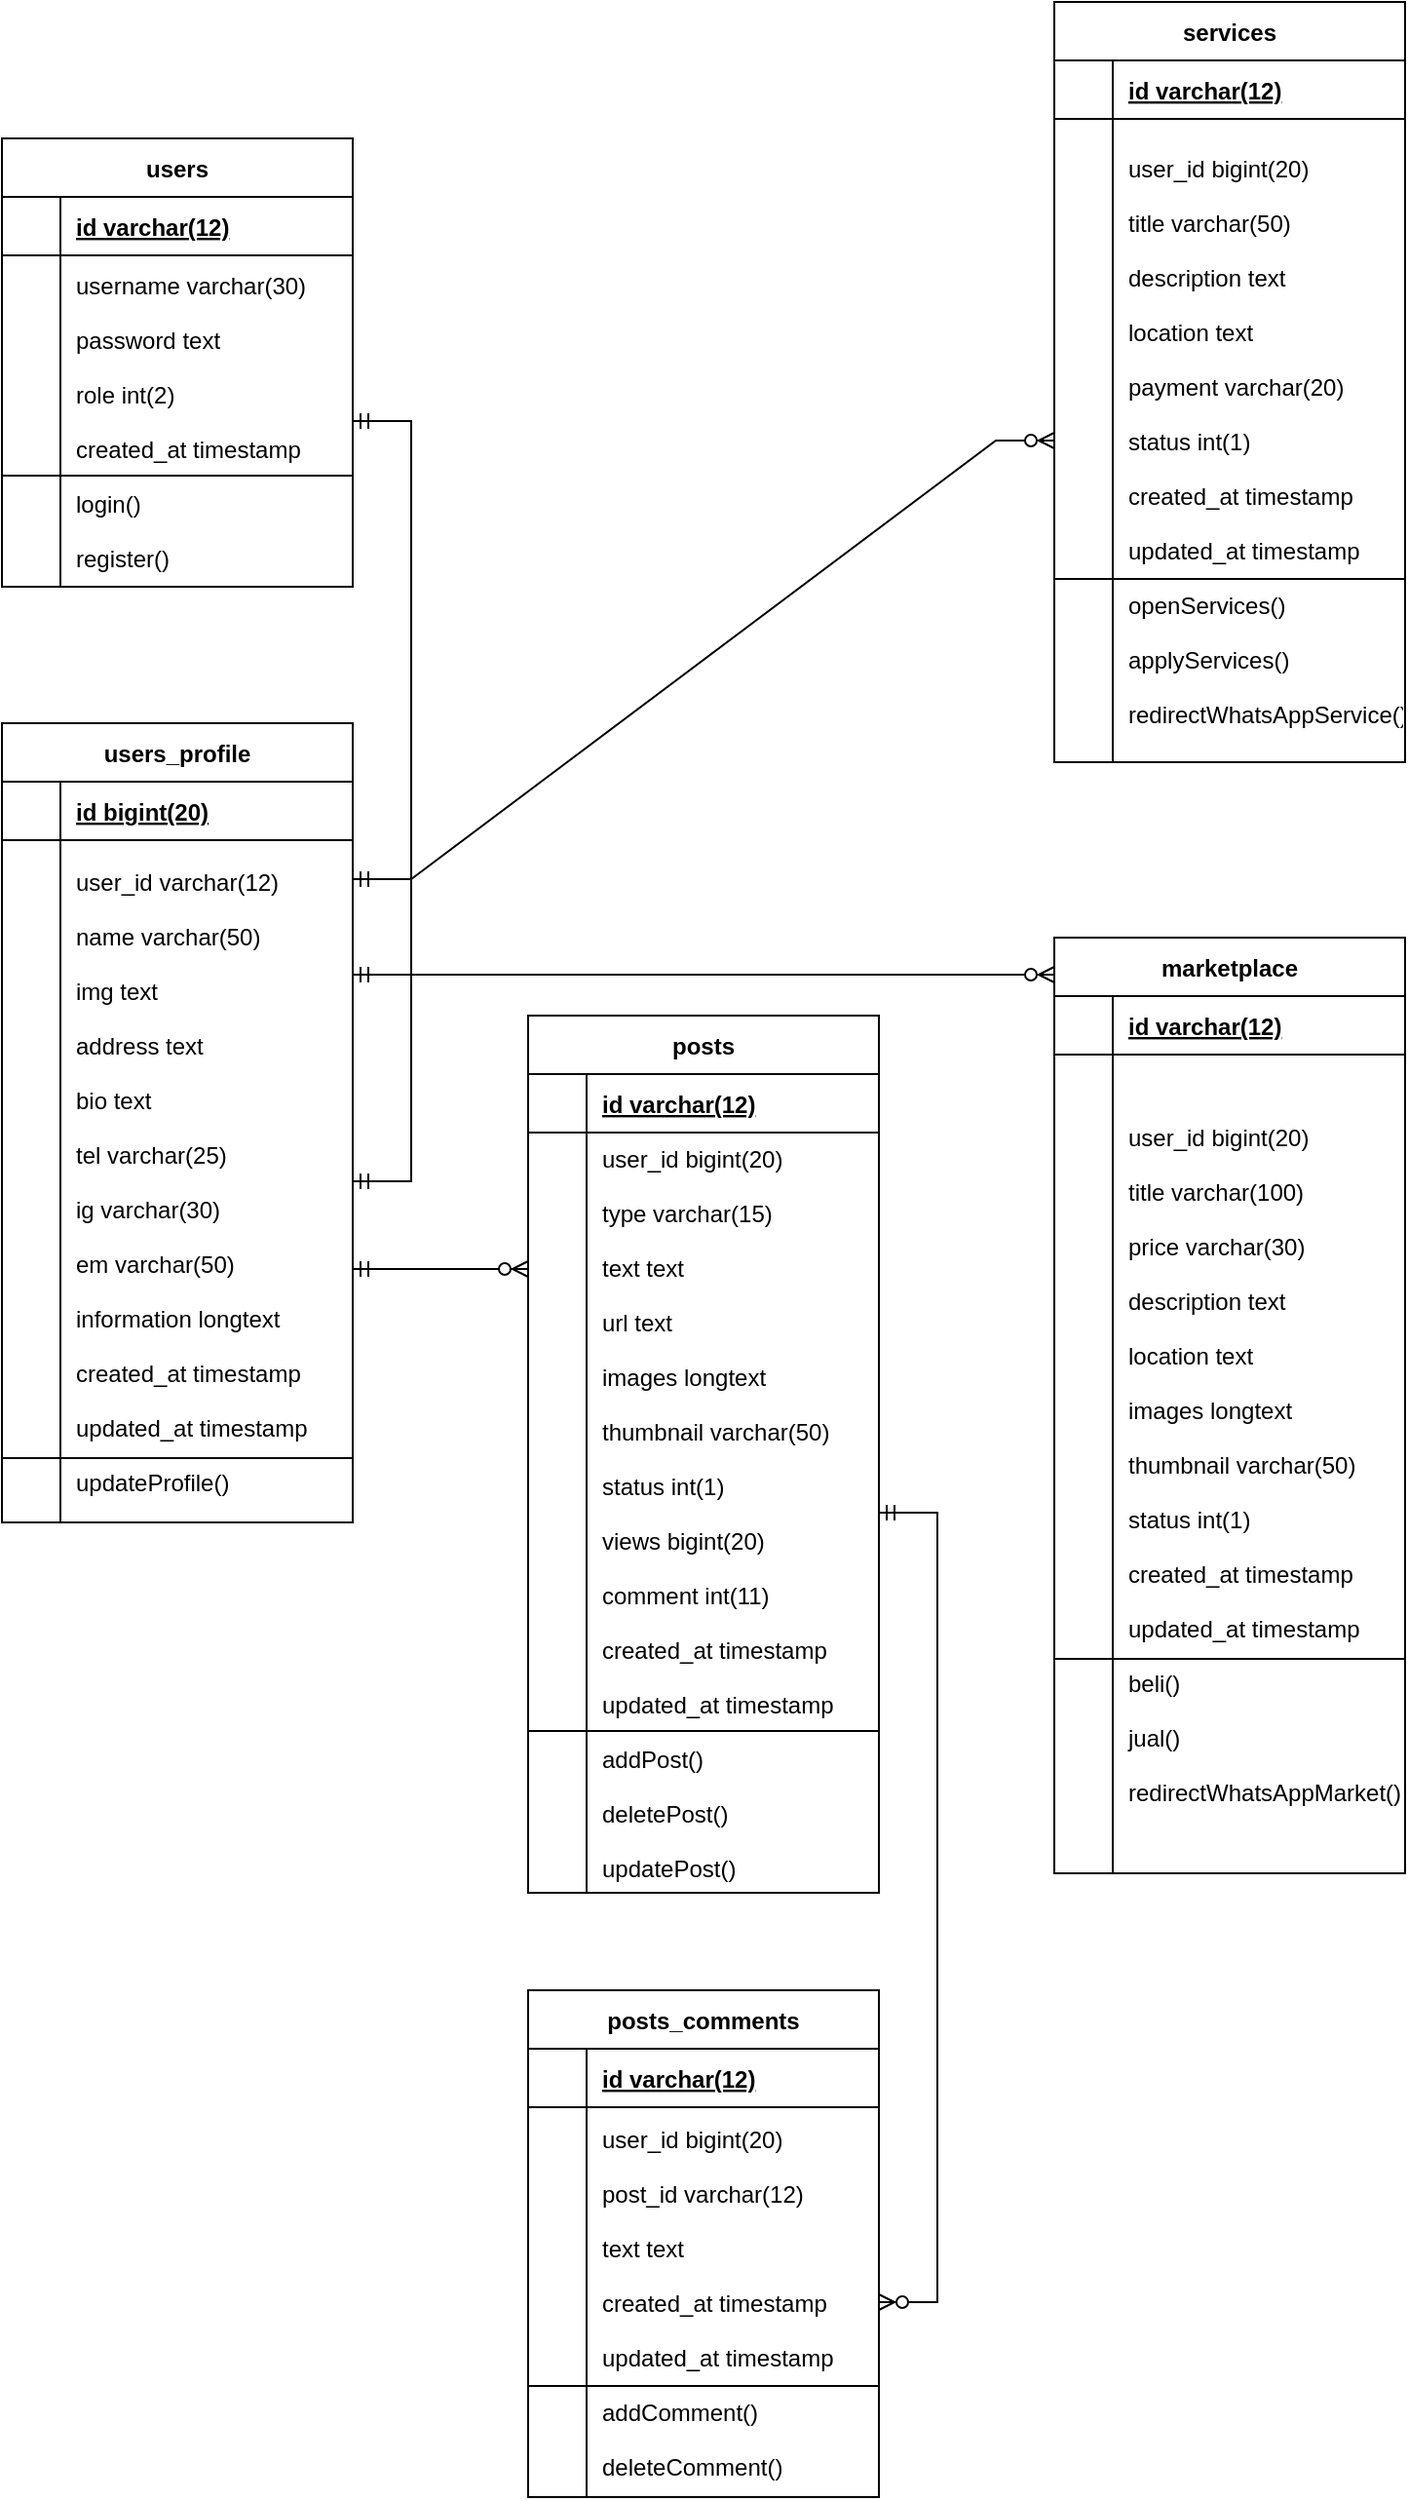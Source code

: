 <mxfile version="20.0.3" type="github">
  <diagram id="ZO3EFKfAlkieTS0eKDmI" name="Page-1">
    <mxGraphModel dx="782" dy="1629" grid="1" gridSize="10" guides="1" tooltips="1" connect="1" arrows="1" fold="1" page="1" pageScale="1" pageWidth="827" pageHeight="1169" math="0" shadow="0">
      <root>
        <mxCell id="0" />
        <mxCell id="1" parent="0" />
        <mxCell id="HfNDsVtk481CN_nXI6_j-1" value="users" style="shape=table;startSize=30;container=1;collapsible=1;childLayout=tableLayout;fixedRows=1;rowLines=0;fontStyle=1;align=center;resizeLast=1;" parent="1" vertex="1">
          <mxGeometry x="50" y="-60" width="180" height="230" as="geometry" />
        </mxCell>
        <mxCell id="HfNDsVtk481CN_nXI6_j-2" value="" style="shape=tableRow;horizontal=0;startSize=0;swimlaneHead=0;swimlaneBody=0;fillColor=none;collapsible=0;dropTarget=0;points=[[0,0.5],[1,0.5]];portConstraint=eastwest;top=0;left=0;right=0;bottom=1;" parent="HfNDsVtk481CN_nXI6_j-1" vertex="1">
          <mxGeometry y="30" width="180" height="30" as="geometry" />
        </mxCell>
        <mxCell id="HfNDsVtk481CN_nXI6_j-3" value="" style="shape=partialRectangle;connectable=0;fillColor=none;top=0;left=0;bottom=0;right=0;fontStyle=1;overflow=hidden;" parent="HfNDsVtk481CN_nXI6_j-2" vertex="1">
          <mxGeometry width="30" height="30" as="geometry">
            <mxRectangle width="30" height="30" as="alternateBounds" />
          </mxGeometry>
        </mxCell>
        <mxCell id="HfNDsVtk481CN_nXI6_j-4" value="id varchar(12)" style="shape=partialRectangle;connectable=0;fillColor=none;top=0;left=0;bottom=0;right=0;align=left;spacingLeft=6;fontStyle=5;overflow=hidden;" parent="HfNDsVtk481CN_nXI6_j-2" vertex="1">
          <mxGeometry x="30" width="150" height="30" as="geometry">
            <mxRectangle width="150" height="30" as="alternateBounds" />
          </mxGeometry>
        </mxCell>
        <mxCell id="HfNDsVtk481CN_nXI6_j-5" value="" style="shape=tableRow;horizontal=0;startSize=0;swimlaneHead=0;swimlaneBody=0;fillColor=none;collapsible=0;dropTarget=0;points=[[0,0.5],[1,0.5]];portConstraint=eastwest;top=0;left=0;right=0;bottom=0;" parent="HfNDsVtk481CN_nXI6_j-1" vertex="1">
          <mxGeometry y="60" width="180" height="170" as="geometry" />
        </mxCell>
        <mxCell id="HfNDsVtk481CN_nXI6_j-6" value="" style="shape=partialRectangle;connectable=0;fillColor=none;top=0;left=0;bottom=0;right=0;editable=1;overflow=hidden;" parent="HfNDsVtk481CN_nXI6_j-5" vertex="1">
          <mxGeometry width="30" height="170" as="geometry">
            <mxRectangle width="30" height="170" as="alternateBounds" />
          </mxGeometry>
        </mxCell>
        <mxCell id="HfNDsVtk481CN_nXI6_j-7" value="username varchar(30)&#xa;&#xa;password text&#xa;&#xa;role int(2)&#xa;&#xa;created_at timestamp&#xa;&#xa;login()&#xa;&#xa;register()" style="shape=partialRectangle;connectable=0;fillColor=none;top=0;left=0;bottom=0;right=0;align=left;spacingLeft=6;overflow=hidden;" parent="HfNDsVtk481CN_nXI6_j-5" vertex="1">
          <mxGeometry x="30" width="150" height="170" as="geometry">
            <mxRectangle width="150" height="170" as="alternateBounds" />
          </mxGeometry>
        </mxCell>
        <mxCell id="HfNDsVtk481CN_nXI6_j-14" value="users_profile" style="shape=table;startSize=30;container=1;collapsible=1;childLayout=tableLayout;fixedRows=1;rowLines=0;fontStyle=1;align=center;resizeLast=1;" parent="1" vertex="1">
          <mxGeometry x="50" y="240" width="180" height="410" as="geometry" />
        </mxCell>
        <mxCell id="HfNDsVtk481CN_nXI6_j-15" value="" style="shape=tableRow;horizontal=0;startSize=0;swimlaneHead=0;swimlaneBody=0;fillColor=none;collapsible=0;dropTarget=0;points=[[0,0.5],[1,0.5]];portConstraint=eastwest;top=0;left=0;right=0;bottom=1;" parent="HfNDsVtk481CN_nXI6_j-14" vertex="1">
          <mxGeometry y="30" width="180" height="30" as="geometry" />
        </mxCell>
        <mxCell id="HfNDsVtk481CN_nXI6_j-16" value="" style="shape=partialRectangle;connectable=0;fillColor=none;top=0;left=0;bottom=0;right=0;fontStyle=1;overflow=hidden;" parent="HfNDsVtk481CN_nXI6_j-15" vertex="1">
          <mxGeometry width="30" height="30" as="geometry">
            <mxRectangle width="30" height="30" as="alternateBounds" />
          </mxGeometry>
        </mxCell>
        <mxCell id="HfNDsVtk481CN_nXI6_j-17" value="id bigint(20)" style="shape=partialRectangle;connectable=0;fillColor=none;top=0;left=0;bottom=0;right=0;align=left;spacingLeft=6;fontStyle=5;overflow=hidden;" parent="HfNDsVtk481CN_nXI6_j-15" vertex="1">
          <mxGeometry x="30" width="150" height="30" as="geometry">
            <mxRectangle width="150" height="30" as="alternateBounds" />
          </mxGeometry>
        </mxCell>
        <mxCell id="HfNDsVtk481CN_nXI6_j-18" value="" style="shape=tableRow;horizontal=0;startSize=0;swimlaneHead=0;swimlaneBody=0;fillColor=none;collapsible=0;dropTarget=0;points=[[0,0.5],[1,0.5]];portConstraint=eastwest;top=0;left=0;right=0;bottom=0;" parent="HfNDsVtk481CN_nXI6_j-14" vertex="1">
          <mxGeometry y="60" width="180" height="350" as="geometry" />
        </mxCell>
        <mxCell id="HfNDsVtk481CN_nXI6_j-19" value="" style="shape=partialRectangle;connectable=0;fillColor=none;top=0;left=0;bottom=0;right=0;editable=1;overflow=hidden;" parent="HfNDsVtk481CN_nXI6_j-18" vertex="1">
          <mxGeometry width="30" height="350" as="geometry">
            <mxRectangle width="30" height="350" as="alternateBounds" />
          </mxGeometry>
        </mxCell>
        <mxCell id="HfNDsVtk481CN_nXI6_j-20" value="user_id varchar(12)&#xa;&#xa;name varchar(50)&#xa;&#xa;img text&#xa;&#xa;address text&#xa;&#xa;bio text&#xa;&#xa;tel varchar(25)&#xa;&#xa;ig varchar(30)&#xa;&#xa;em varchar(50)&#xa;&#xa;information longtext&#xa;&#xa;created_at timestamp&#xa;&#xa;updated_at timestamp&#xa;&#xa;updateProfile()" style="shape=partialRectangle;connectable=0;fillColor=none;top=0;left=0;bottom=0;right=0;align=left;spacingLeft=6;overflow=hidden;" parent="HfNDsVtk481CN_nXI6_j-18" vertex="1">
          <mxGeometry x="30" width="150" height="350" as="geometry">
            <mxRectangle width="150" height="350" as="alternateBounds" />
          </mxGeometry>
        </mxCell>
        <mxCell id="HfNDsVtk481CN_nXI6_j-21" value="services" style="shape=table;startSize=30;container=1;collapsible=1;childLayout=tableLayout;fixedRows=1;rowLines=0;fontStyle=1;align=center;resizeLast=1;" parent="1" vertex="1">
          <mxGeometry x="590" y="-130" width="180" height="390" as="geometry" />
        </mxCell>
        <mxCell id="HfNDsVtk481CN_nXI6_j-22" value="" style="shape=tableRow;horizontal=0;startSize=0;swimlaneHead=0;swimlaneBody=0;fillColor=none;collapsible=0;dropTarget=0;points=[[0,0.5],[1,0.5]];portConstraint=eastwest;top=0;left=0;right=0;bottom=1;" parent="HfNDsVtk481CN_nXI6_j-21" vertex="1">
          <mxGeometry y="30" width="180" height="30" as="geometry" />
        </mxCell>
        <mxCell id="HfNDsVtk481CN_nXI6_j-23" value="" style="shape=partialRectangle;connectable=0;fillColor=none;top=0;left=0;bottom=0;right=0;fontStyle=1;overflow=hidden;" parent="HfNDsVtk481CN_nXI6_j-22" vertex="1">
          <mxGeometry width="30" height="30" as="geometry">
            <mxRectangle width="30" height="30" as="alternateBounds" />
          </mxGeometry>
        </mxCell>
        <mxCell id="HfNDsVtk481CN_nXI6_j-24" value="id varchar(12)" style="shape=partialRectangle;connectable=0;fillColor=none;top=0;left=0;bottom=0;right=0;align=left;spacingLeft=6;fontStyle=5;overflow=hidden;" parent="HfNDsVtk481CN_nXI6_j-22" vertex="1">
          <mxGeometry x="30" width="150" height="30" as="geometry">
            <mxRectangle width="150" height="30" as="alternateBounds" />
          </mxGeometry>
        </mxCell>
        <mxCell id="HfNDsVtk481CN_nXI6_j-25" value="" style="shape=tableRow;horizontal=0;startSize=0;swimlaneHead=0;swimlaneBody=0;fillColor=none;collapsible=0;dropTarget=0;points=[[0,0.5],[1,0.5]];portConstraint=eastwest;top=0;left=0;right=0;bottom=0;" parent="HfNDsVtk481CN_nXI6_j-21" vertex="1">
          <mxGeometry y="60" width="180" height="330" as="geometry" />
        </mxCell>
        <mxCell id="HfNDsVtk481CN_nXI6_j-26" value="" style="shape=partialRectangle;connectable=0;fillColor=none;top=0;left=0;bottom=0;right=0;editable=1;overflow=hidden;" parent="HfNDsVtk481CN_nXI6_j-25" vertex="1">
          <mxGeometry width="30" height="330" as="geometry">
            <mxRectangle width="30" height="330" as="alternateBounds" />
          </mxGeometry>
        </mxCell>
        <mxCell id="HfNDsVtk481CN_nXI6_j-27" value="user_id bigint(20)&#xa;&#xa;title varchar(50)&#xa;&#xa;description text&#xa;&#xa;location text&#xa;&#xa;payment varchar(20)&#xa;&#xa;status int(1)&#xa;&#xa;created_at timestamp&#xa;&#xa;updated_at timestamp&#xa;&#xa;openServices()&#xa;&#xa;applyServices()&#xa;&#xa;redirectWhatsAppService()" style="shape=partialRectangle;connectable=0;fillColor=none;top=0;left=0;bottom=0;right=0;align=left;spacingLeft=6;overflow=hidden;" parent="HfNDsVtk481CN_nXI6_j-25" vertex="1">
          <mxGeometry x="30" width="150" height="330" as="geometry">
            <mxRectangle width="150" height="330" as="alternateBounds" />
          </mxGeometry>
        </mxCell>
        <mxCell id="HfNDsVtk481CN_nXI6_j-28" value="marketplace" style="shape=table;startSize=30;container=1;collapsible=1;childLayout=tableLayout;fixedRows=1;rowLines=0;fontStyle=1;align=center;resizeLast=1;" parent="1" vertex="1">
          <mxGeometry x="590" y="350" width="180" height="480" as="geometry" />
        </mxCell>
        <mxCell id="HfNDsVtk481CN_nXI6_j-29" value="" style="shape=tableRow;horizontal=0;startSize=0;swimlaneHead=0;swimlaneBody=0;fillColor=none;collapsible=0;dropTarget=0;points=[[0,0.5],[1,0.5]];portConstraint=eastwest;top=0;left=0;right=0;bottom=1;" parent="HfNDsVtk481CN_nXI6_j-28" vertex="1">
          <mxGeometry y="30" width="180" height="30" as="geometry" />
        </mxCell>
        <mxCell id="HfNDsVtk481CN_nXI6_j-30" value="" style="shape=partialRectangle;connectable=0;fillColor=none;top=0;left=0;bottom=0;right=0;fontStyle=1;overflow=hidden;" parent="HfNDsVtk481CN_nXI6_j-29" vertex="1">
          <mxGeometry width="30" height="30" as="geometry">
            <mxRectangle width="30" height="30" as="alternateBounds" />
          </mxGeometry>
        </mxCell>
        <mxCell id="HfNDsVtk481CN_nXI6_j-31" value="id varchar(12)" style="shape=partialRectangle;connectable=0;fillColor=none;top=0;left=0;bottom=0;right=0;align=left;spacingLeft=6;fontStyle=5;overflow=hidden;" parent="HfNDsVtk481CN_nXI6_j-29" vertex="1">
          <mxGeometry x="30" width="150" height="30" as="geometry">
            <mxRectangle width="150" height="30" as="alternateBounds" />
          </mxGeometry>
        </mxCell>
        <mxCell id="HfNDsVtk481CN_nXI6_j-32" value="" style="shape=tableRow;horizontal=0;startSize=0;swimlaneHead=0;swimlaneBody=0;fillColor=none;collapsible=0;dropTarget=0;points=[[0,0.5],[1,0.5]];portConstraint=eastwest;top=0;left=0;right=0;bottom=0;" parent="HfNDsVtk481CN_nXI6_j-28" vertex="1">
          <mxGeometry y="60" width="180" height="420" as="geometry" />
        </mxCell>
        <mxCell id="HfNDsVtk481CN_nXI6_j-33" value="" style="shape=partialRectangle;connectable=0;fillColor=none;top=0;left=0;bottom=0;right=0;editable=1;overflow=hidden;" parent="HfNDsVtk481CN_nXI6_j-32" vertex="1">
          <mxGeometry width="30" height="420" as="geometry">
            <mxRectangle width="30" height="420" as="alternateBounds" />
          </mxGeometry>
        </mxCell>
        <mxCell id="HfNDsVtk481CN_nXI6_j-34" value="user_id bigint(20)&#xa;&#xa;title varchar(100)&#xa;&#xa;price varchar(30)&#xa;&#xa;description text&#xa;&#xa;location text&#xa;&#xa;images longtext&#xa;&#xa;thumbnail varchar(50)&#xa;&#xa;status int(1)&#xa;&#xa;created_at timestamp&#xa;&#xa;updated_at timestamp&#xa;&#xa;beli()&#xa;&#xa;jual()&#xa;&#xa;redirectWhatsAppMarket()" style="shape=partialRectangle;connectable=0;fillColor=none;top=0;left=0;bottom=0;right=0;align=left;spacingLeft=6;overflow=hidden;" parent="HfNDsVtk481CN_nXI6_j-32" vertex="1">
          <mxGeometry x="30" width="150" height="420" as="geometry">
            <mxRectangle width="150" height="420" as="alternateBounds" />
          </mxGeometry>
        </mxCell>
        <mxCell id="HfNDsVtk481CN_nXI6_j-35" value="posts" style="shape=table;startSize=30;container=1;collapsible=1;childLayout=tableLayout;fixedRows=1;rowLines=0;fontStyle=1;align=center;resizeLast=1;" parent="1" vertex="1">
          <mxGeometry x="320" y="390" width="180" height="450" as="geometry" />
        </mxCell>
        <mxCell id="HfNDsVtk481CN_nXI6_j-36" value="" style="shape=tableRow;horizontal=0;startSize=0;swimlaneHead=0;swimlaneBody=0;fillColor=none;collapsible=0;dropTarget=0;points=[[0,0.5],[1,0.5]];portConstraint=eastwest;top=0;left=0;right=0;bottom=1;" parent="HfNDsVtk481CN_nXI6_j-35" vertex="1">
          <mxGeometry y="30" width="180" height="30" as="geometry" />
        </mxCell>
        <mxCell id="HfNDsVtk481CN_nXI6_j-37" value="" style="shape=partialRectangle;connectable=0;fillColor=none;top=0;left=0;bottom=0;right=0;fontStyle=1;overflow=hidden;" parent="HfNDsVtk481CN_nXI6_j-36" vertex="1">
          <mxGeometry width="30" height="30" as="geometry">
            <mxRectangle width="30" height="30" as="alternateBounds" />
          </mxGeometry>
        </mxCell>
        <mxCell id="HfNDsVtk481CN_nXI6_j-38" value="id varchar(12)" style="shape=partialRectangle;connectable=0;fillColor=none;top=0;left=0;bottom=0;right=0;align=left;spacingLeft=6;fontStyle=5;overflow=hidden;" parent="HfNDsVtk481CN_nXI6_j-36" vertex="1">
          <mxGeometry x="30" width="150" height="30" as="geometry">
            <mxRectangle width="150" height="30" as="alternateBounds" />
          </mxGeometry>
        </mxCell>
        <mxCell id="HfNDsVtk481CN_nXI6_j-39" value="" style="shape=tableRow;horizontal=0;startSize=0;swimlaneHead=0;swimlaneBody=0;fillColor=none;collapsible=0;dropTarget=0;points=[[0,0.5],[1,0.5]];portConstraint=eastwest;top=0;left=0;right=0;bottom=0;" parent="HfNDsVtk481CN_nXI6_j-35" vertex="1">
          <mxGeometry y="60" width="180" height="390" as="geometry" />
        </mxCell>
        <mxCell id="HfNDsVtk481CN_nXI6_j-40" value="" style="shape=partialRectangle;connectable=0;fillColor=none;top=0;left=0;bottom=0;right=0;editable=1;overflow=hidden;" parent="HfNDsVtk481CN_nXI6_j-39" vertex="1">
          <mxGeometry width="30" height="390" as="geometry">
            <mxRectangle width="30" height="390" as="alternateBounds" />
          </mxGeometry>
        </mxCell>
        <mxCell id="HfNDsVtk481CN_nXI6_j-41" value="user_id bigint(20)&#xa;&#xa;type varchar(15)&#xa;&#xa;text text&#xa;&#xa;url text&#xa;&#xa;images longtext&#xa;&#xa;thumbnail varchar(50)&#xa;&#xa;status int(1)&#xa;&#xa;views bigint(20)&#xa;&#xa;comment int(11)&#xa;&#xa;created_at timestamp&#xa;&#xa;updated_at timestamp&#xa;&#xa;addPost()&#xa;&#xa;deletePost()&#xa;&#xa;updatePost()" style="shape=partialRectangle;connectable=0;fillColor=none;top=0;left=0;bottom=0;right=0;align=left;spacingLeft=6;overflow=hidden;" parent="HfNDsVtk481CN_nXI6_j-39" vertex="1">
          <mxGeometry x="30" width="150" height="390" as="geometry">
            <mxRectangle width="150" height="390" as="alternateBounds" />
          </mxGeometry>
        </mxCell>
        <mxCell id="HfNDsVtk481CN_nXI6_j-49" value="posts_comments" style="shape=table;startSize=30;container=1;collapsible=1;childLayout=tableLayout;fixedRows=1;rowLines=0;fontStyle=1;align=center;resizeLast=1;" parent="1" vertex="1">
          <mxGeometry x="320" y="890" width="180" height="260" as="geometry" />
        </mxCell>
        <mxCell id="HfNDsVtk481CN_nXI6_j-50" value="" style="shape=tableRow;horizontal=0;startSize=0;swimlaneHead=0;swimlaneBody=0;fillColor=none;collapsible=0;dropTarget=0;points=[[0,0.5],[1,0.5]];portConstraint=eastwest;top=0;left=0;right=0;bottom=1;" parent="HfNDsVtk481CN_nXI6_j-49" vertex="1">
          <mxGeometry y="30" width="180" height="30" as="geometry" />
        </mxCell>
        <mxCell id="HfNDsVtk481CN_nXI6_j-51" value="" style="shape=partialRectangle;connectable=0;fillColor=none;top=0;left=0;bottom=0;right=0;fontStyle=1;overflow=hidden;" parent="HfNDsVtk481CN_nXI6_j-50" vertex="1">
          <mxGeometry width="30" height="30" as="geometry">
            <mxRectangle width="30" height="30" as="alternateBounds" />
          </mxGeometry>
        </mxCell>
        <mxCell id="HfNDsVtk481CN_nXI6_j-52" value="id varchar(12)" style="shape=partialRectangle;connectable=0;fillColor=none;top=0;left=0;bottom=0;right=0;align=left;spacingLeft=6;fontStyle=5;overflow=hidden;" parent="HfNDsVtk481CN_nXI6_j-50" vertex="1">
          <mxGeometry x="30" width="150" height="30" as="geometry">
            <mxRectangle width="150" height="30" as="alternateBounds" />
          </mxGeometry>
        </mxCell>
        <mxCell id="HfNDsVtk481CN_nXI6_j-53" value="" style="shape=tableRow;horizontal=0;startSize=0;swimlaneHead=0;swimlaneBody=0;fillColor=none;collapsible=0;dropTarget=0;points=[[0,0.5],[1,0.5]];portConstraint=eastwest;top=0;left=0;right=0;bottom=0;" parent="HfNDsVtk481CN_nXI6_j-49" vertex="1">
          <mxGeometry y="60" width="180" height="200" as="geometry" />
        </mxCell>
        <mxCell id="HfNDsVtk481CN_nXI6_j-54" value="" style="shape=partialRectangle;connectable=0;fillColor=none;top=0;left=0;bottom=0;right=0;editable=1;overflow=hidden;" parent="HfNDsVtk481CN_nXI6_j-53" vertex="1">
          <mxGeometry width="30" height="200" as="geometry">
            <mxRectangle width="30" height="200" as="alternateBounds" />
          </mxGeometry>
        </mxCell>
        <mxCell id="HfNDsVtk481CN_nXI6_j-55" value="user_id bigint(20)&#xa;&#xa;post_id varchar(12)&#xa;&#xa;text text&#xa;&#xa;created_at timestamp&#xa;&#xa;updated_at timestamp&#xa;&#xa;addComment()&#xa;&#xa;deleteComment()" style="shape=partialRectangle;connectable=0;fillColor=none;top=0;left=0;bottom=0;right=0;align=left;spacingLeft=6;overflow=hidden;fontStyle=0" parent="HfNDsVtk481CN_nXI6_j-53" vertex="1">
          <mxGeometry x="30" width="150" height="200" as="geometry">
            <mxRectangle width="150" height="200" as="alternateBounds" />
          </mxGeometry>
        </mxCell>
        <mxCell id="HfNDsVtk481CN_nXI6_j-56" value="" style="edgeStyle=entityRelationEdgeStyle;fontSize=12;html=1;endArrow=ERmandOne;startArrow=ERmandOne;rounded=0;" parent="1" source="HfNDsVtk481CN_nXI6_j-18" target="HfNDsVtk481CN_nXI6_j-5" edge="1">
          <mxGeometry width="100" height="100" relative="1" as="geometry">
            <mxPoint x="45" y="490" as="sourcePoint" />
            <mxPoint x="370" y="160" as="targetPoint" />
          </mxGeometry>
        </mxCell>
        <mxCell id="HfNDsVtk481CN_nXI6_j-61" value="" style="edgeStyle=entityRelationEdgeStyle;fontSize=12;html=1;endArrow=ERzeroToMany;startArrow=ERmandOne;rounded=0;exitX=1;exitY=0.197;exitDx=0;exitDy=0;exitPerimeter=0;" parent="1" source="HfNDsVtk481CN_nXI6_j-18" edge="1">
          <mxGeometry width="100" height="100" relative="1" as="geometry">
            <mxPoint x="520" y="480" as="sourcePoint" />
            <mxPoint x="590" y="369" as="targetPoint" />
          </mxGeometry>
        </mxCell>
        <mxCell id="HfNDsVtk481CN_nXI6_j-62" value="" style="edgeStyle=entityRelationEdgeStyle;fontSize=12;html=1;endArrow=ERzeroToMany;startArrow=ERmandOne;rounded=0;exitX=1;exitY=0.197;exitDx=0;exitDy=0;exitPerimeter=0;entryX=0;entryY=0.5;entryDx=0;entryDy=0;" parent="1" target="HfNDsVtk481CN_nXI6_j-25" edge="1">
          <mxGeometry width="100" height="100" relative="1" as="geometry">
            <mxPoint x="230" y="320.0" as="sourcePoint" />
            <mxPoint x="590" y="320.93" as="targetPoint" />
          </mxGeometry>
        </mxCell>
        <mxCell id="HfNDsVtk481CN_nXI6_j-63" value="" style="edgeStyle=entityRelationEdgeStyle;fontSize=12;html=1;endArrow=ERzeroToMany;startArrow=ERmandOne;rounded=0;exitX=1;exitY=0.197;exitDx=0;exitDy=0;exitPerimeter=0;" parent="1" edge="1">
          <mxGeometry width="100" height="100" relative="1" as="geometry">
            <mxPoint x="230" y="520" as="sourcePoint" />
            <mxPoint x="320" y="520" as="targetPoint" />
          </mxGeometry>
        </mxCell>
        <mxCell id="HfNDsVtk481CN_nXI6_j-64" value="" style="edgeStyle=entityRelationEdgeStyle;fontSize=12;html=1;endArrow=ERzeroToMany;startArrow=ERmandOne;rounded=0;" parent="1" source="HfNDsVtk481CN_nXI6_j-39" target="HfNDsVtk481CN_nXI6_j-53" edge="1">
          <mxGeometry width="100" height="100" relative="1" as="geometry">
            <mxPoint x="600" y="850" as="sourcePoint" />
            <mxPoint x="700" y="750" as="targetPoint" />
          </mxGeometry>
        </mxCell>
        <mxCell id="DjJ5mELMhxd1eAmSi6sO-3" value="" style="shape=tableRow;horizontal=0;startSize=0;swimlaneHead=0;swimlaneBody=0;fillColor=none;collapsible=0;dropTarget=0;points=[[0,0.5],[1,0.5]];portConstraint=eastwest;top=0;left=0;right=0;bottom=1;" parent="1" vertex="1">
          <mxGeometry x="590" y="690" width="180" height="30" as="geometry" />
        </mxCell>
        <mxCell id="DjJ5mELMhxd1eAmSi6sO-6" value="" style="shape=tableRow;horizontal=0;startSize=0;swimlaneHead=0;swimlaneBody=0;fillColor=none;collapsible=0;dropTarget=0;points=[[0,0.5],[1,0.5]];portConstraint=eastwest;top=0;left=0;right=0;bottom=1;" parent="1" vertex="1">
          <mxGeometry x="50" y="83" width="180" height="30" as="geometry" />
        </mxCell>
        <mxCell id="DjJ5mELMhxd1eAmSi6sO-9" value="" style="shape=tableRow;horizontal=0;startSize=0;swimlaneHead=0;swimlaneBody=0;fillColor=none;collapsible=0;dropTarget=0;points=[[0,0.5],[1,0.5]];portConstraint=eastwest;top=0;left=0;right=0;bottom=1;" parent="1" vertex="1">
          <mxGeometry x="590" y="136" width="180" height="30" as="geometry" />
        </mxCell>
        <mxCell id="DjJ5mELMhxd1eAmSi6sO-10" value="" style="shape=tableRow;horizontal=0;startSize=0;swimlaneHead=0;swimlaneBody=0;fillColor=none;collapsible=0;dropTarget=0;points=[[0,0.5],[1,0.5]];portConstraint=eastwest;top=0;left=0;right=0;bottom=1;" parent="1" vertex="1">
          <mxGeometry x="50" y="587" width="180" height="30" as="geometry" />
        </mxCell>
        <mxCell id="DjJ5mELMhxd1eAmSi6sO-11" value="" style="shape=tableRow;horizontal=0;startSize=0;swimlaneHead=0;swimlaneBody=0;fillColor=none;collapsible=0;dropTarget=0;points=[[0,0.5],[1,0.5]];portConstraint=eastwest;top=0;left=0;right=0;bottom=1;" parent="1" vertex="1">
          <mxGeometry x="320" y="1063" width="180" height="30" as="geometry" />
        </mxCell>
        <mxCell id="DjJ5mELMhxd1eAmSi6sO-12" value="" style="shape=tableRow;horizontal=0;startSize=0;swimlaneHead=0;swimlaneBody=0;fillColor=none;collapsible=0;dropTarget=0;points=[[0,0.5],[1,0.5]];portConstraint=eastwest;top=0;left=0;right=0;bottom=1;" parent="1" vertex="1">
          <mxGeometry x="320" y="727" width="180" height="30" as="geometry" />
        </mxCell>
      </root>
    </mxGraphModel>
  </diagram>
</mxfile>
